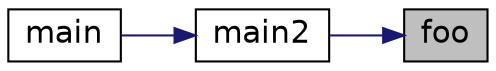 digraph "foo"
{
 // LATEX_PDF_SIZE
  bgcolor="transparent";
  edge [fontname="Helvetica",fontsize="15",labelfontname="Helvetica",labelfontsize="15"];
  node [fontname="Helvetica",fontsize="15",shape=record];
  rankdir="RL";
  Node1 [label="foo",height=0.2,width=0.4,color="black", fillcolor="grey75", style="filled", fontcolor="black",tooltip=" "];
  Node1 -> Node2 [dir="back",color="midnightblue",fontsize="15",style="solid",fontname="Helvetica"];
  Node2 [label="main2",height=0.2,width=0.4,color="black",URL="$group__lang11.html#ga0e663f52efbc8593793d628b4259ce9b",tooltip=" "];
  Node2 -> Node3 [dir="back",color="midnightblue",fontsize="15",style="solid",fontname="Helvetica"];
  Node3 [label="main",height=0.2,width=0.4,color="black",URL="$group__CPP11.html#ga840291bc02cba5474a4cb46a9b9566fe",tooltip=" "];
}
